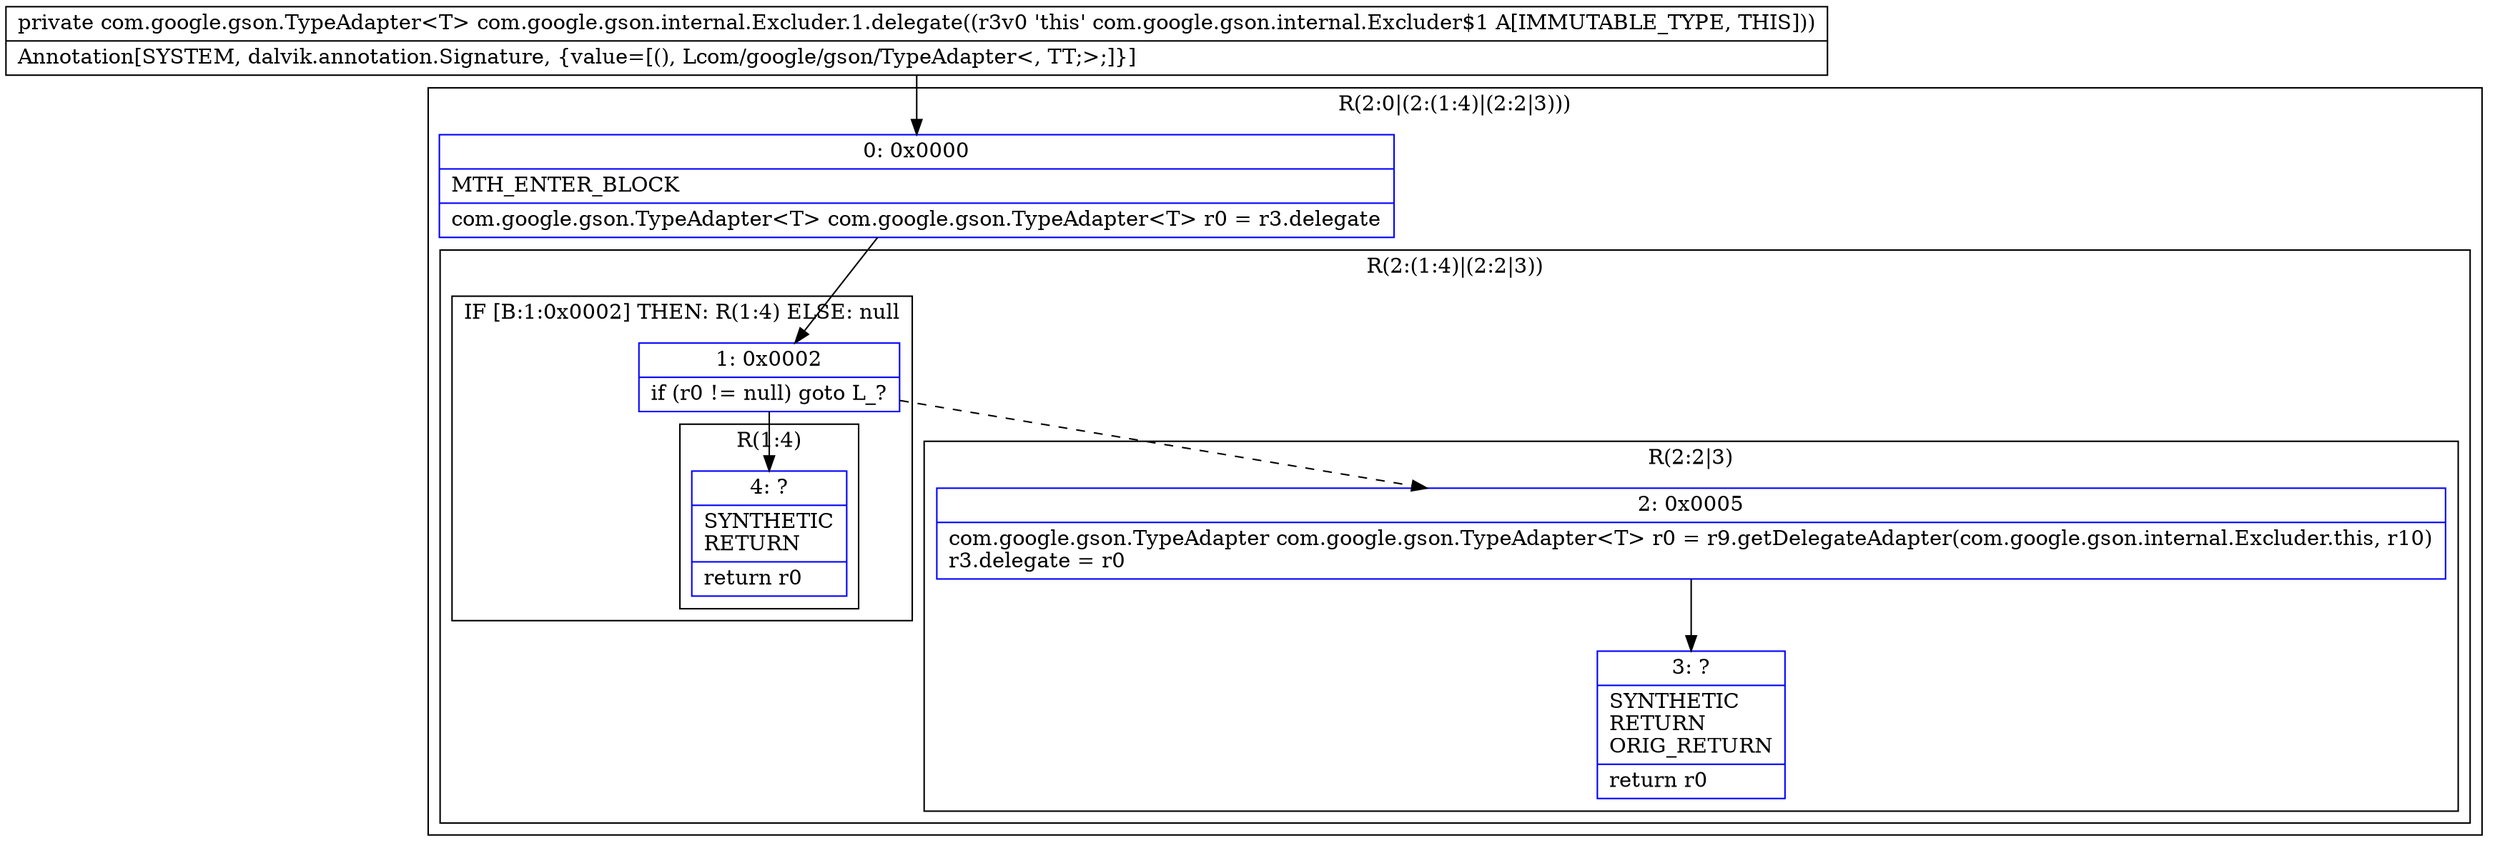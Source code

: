 digraph "CFG forcom.google.gson.internal.Excluder.1.delegate()Lcom\/google\/gson\/TypeAdapter;" {
subgraph cluster_Region_746630230 {
label = "R(2:0|(2:(1:4)|(2:2|3)))";
node [shape=record,color=blue];
Node_0 [shape=record,label="{0\:\ 0x0000|MTH_ENTER_BLOCK\l|com.google.gson.TypeAdapter\<T\> com.google.gson.TypeAdapter\<T\> r0 = r3.delegate\l}"];
subgraph cluster_Region_340234138 {
label = "R(2:(1:4)|(2:2|3))";
node [shape=record,color=blue];
subgraph cluster_IfRegion_1238885720 {
label = "IF [B:1:0x0002] THEN: R(1:4) ELSE: null";
node [shape=record,color=blue];
Node_1 [shape=record,label="{1\:\ 0x0002|if (r0 != null) goto L_?\l}"];
subgraph cluster_Region_611161951 {
label = "R(1:4)";
node [shape=record,color=blue];
Node_4 [shape=record,label="{4\:\ ?|SYNTHETIC\lRETURN\l|return r0\l}"];
}
}
subgraph cluster_Region_453511491 {
label = "R(2:2|3)";
node [shape=record,color=blue];
Node_2 [shape=record,label="{2\:\ 0x0005|com.google.gson.TypeAdapter com.google.gson.TypeAdapter\<T\> r0 = r9.getDelegateAdapter(com.google.gson.internal.Excluder.this, r10)\lr3.delegate = r0\l}"];
Node_3 [shape=record,label="{3\:\ ?|SYNTHETIC\lRETURN\lORIG_RETURN\l|return r0\l}"];
}
}
}
MethodNode[shape=record,label="{private com.google.gson.TypeAdapter\<T\> com.google.gson.internal.Excluder.1.delegate((r3v0 'this' com.google.gson.internal.Excluder$1 A[IMMUTABLE_TYPE, THIS]))  | Annotation[SYSTEM, dalvik.annotation.Signature, \{value=[(), Lcom\/google\/gson\/TypeAdapter\<, TT;\>;]\}]\l}"];
MethodNode -> Node_0;
Node_0 -> Node_1;
Node_1 -> Node_2[style=dashed];
Node_1 -> Node_4;
Node_2 -> Node_3;
}

